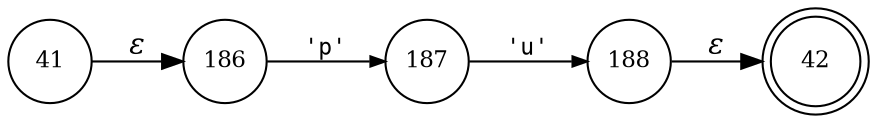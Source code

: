 digraph ATN {
rankdir=LR;
s42[fontsize=11, label="42", shape=doublecircle, fixedsize=true, width=.6];
s41[fontsize=11,label="41", shape=circle, fixedsize=true, width=.55, peripheries=1];
s186[fontsize=11,label="186", shape=circle, fixedsize=true, width=.55, peripheries=1];
s187[fontsize=11,label="187", shape=circle, fixedsize=true, width=.55, peripheries=1];
s188[fontsize=11,label="188", shape=circle, fixedsize=true, width=.55, peripheries=1];
s41 -> s186 [fontname="Times-Italic", label="&epsilon;"];
s186 -> s187 [fontsize=11, fontname="Courier", arrowsize=.7, label = "'p'", arrowhead = normal];
s187 -> s188 [fontsize=11, fontname="Courier", arrowsize=.7, label = "'u'", arrowhead = normal];
s188 -> s42 [fontname="Times-Italic", label="&epsilon;"];
}